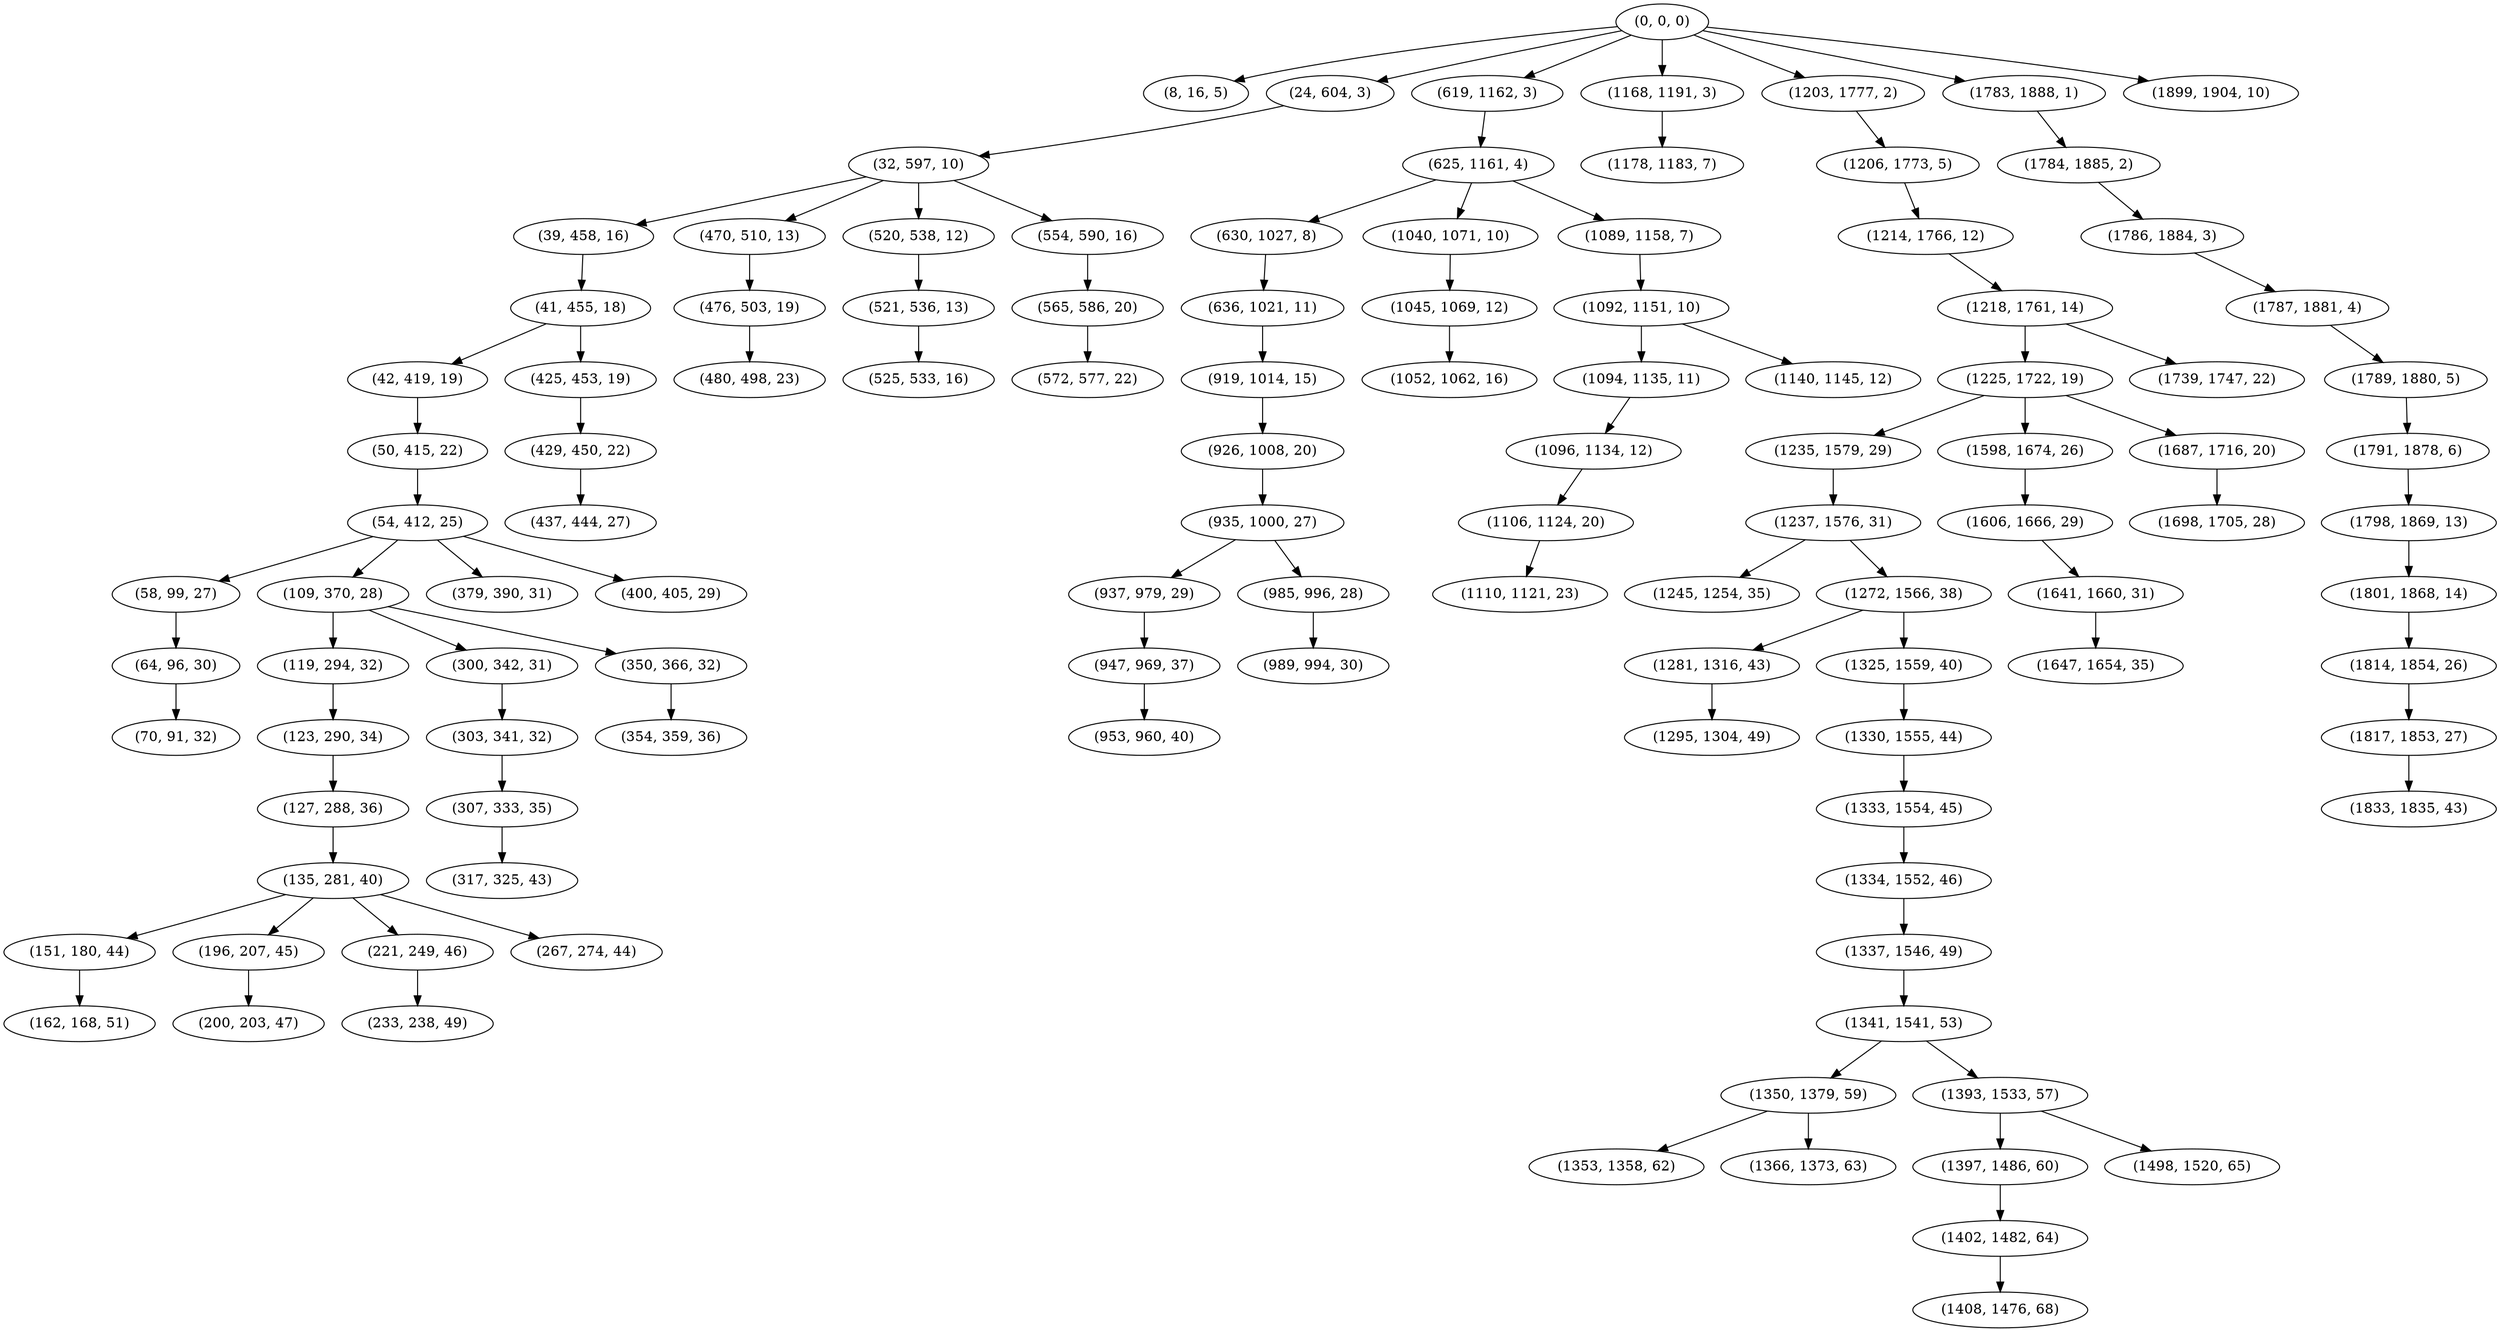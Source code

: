 digraph tree {
    "(0, 0, 0)";
    "(8, 16, 5)";
    "(24, 604, 3)";
    "(32, 597, 10)";
    "(39, 458, 16)";
    "(41, 455, 18)";
    "(42, 419, 19)";
    "(50, 415, 22)";
    "(54, 412, 25)";
    "(58, 99, 27)";
    "(64, 96, 30)";
    "(70, 91, 32)";
    "(109, 370, 28)";
    "(119, 294, 32)";
    "(123, 290, 34)";
    "(127, 288, 36)";
    "(135, 281, 40)";
    "(151, 180, 44)";
    "(162, 168, 51)";
    "(196, 207, 45)";
    "(200, 203, 47)";
    "(221, 249, 46)";
    "(233, 238, 49)";
    "(267, 274, 44)";
    "(300, 342, 31)";
    "(303, 341, 32)";
    "(307, 333, 35)";
    "(317, 325, 43)";
    "(350, 366, 32)";
    "(354, 359, 36)";
    "(379, 390, 31)";
    "(400, 405, 29)";
    "(425, 453, 19)";
    "(429, 450, 22)";
    "(437, 444, 27)";
    "(470, 510, 13)";
    "(476, 503, 19)";
    "(480, 498, 23)";
    "(520, 538, 12)";
    "(521, 536, 13)";
    "(525, 533, 16)";
    "(554, 590, 16)";
    "(565, 586, 20)";
    "(572, 577, 22)";
    "(619, 1162, 3)";
    "(625, 1161, 4)";
    "(630, 1027, 8)";
    "(636, 1021, 11)";
    "(919, 1014, 15)";
    "(926, 1008, 20)";
    "(935, 1000, 27)";
    "(937, 979, 29)";
    "(947, 969, 37)";
    "(953, 960, 40)";
    "(985, 996, 28)";
    "(989, 994, 30)";
    "(1040, 1071, 10)";
    "(1045, 1069, 12)";
    "(1052, 1062, 16)";
    "(1089, 1158, 7)";
    "(1092, 1151, 10)";
    "(1094, 1135, 11)";
    "(1096, 1134, 12)";
    "(1106, 1124, 20)";
    "(1110, 1121, 23)";
    "(1140, 1145, 12)";
    "(1168, 1191, 3)";
    "(1178, 1183, 7)";
    "(1203, 1777, 2)";
    "(1206, 1773, 5)";
    "(1214, 1766, 12)";
    "(1218, 1761, 14)";
    "(1225, 1722, 19)";
    "(1235, 1579, 29)";
    "(1237, 1576, 31)";
    "(1245, 1254, 35)";
    "(1272, 1566, 38)";
    "(1281, 1316, 43)";
    "(1295, 1304, 49)";
    "(1325, 1559, 40)";
    "(1330, 1555, 44)";
    "(1333, 1554, 45)";
    "(1334, 1552, 46)";
    "(1337, 1546, 49)";
    "(1341, 1541, 53)";
    "(1350, 1379, 59)";
    "(1353, 1358, 62)";
    "(1366, 1373, 63)";
    "(1393, 1533, 57)";
    "(1397, 1486, 60)";
    "(1402, 1482, 64)";
    "(1408, 1476, 68)";
    "(1498, 1520, 65)";
    "(1598, 1674, 26)";
    "(1606, 1666, 29)";
    "(1641, 1660, 31)";
    "(1647, 1654, 35)";
    "(1687, 1716, 20)";
    "(1698, 1705, 28)";
    "(1739, 1747, 22)";
    "(1783, 1888, 1)";
    "(1784, 1885, 2)";
    "(1786, 1884, 3)";
    "(1787, 1881, 4)";
    "(1789, 1880, 5)";
    "(1791, 1878, 6)";
    "(1798, 1869, 13)";
    "(1801, 1868, 14)";
    "(1814, 1854, 26)";
    "(1817, 1853, 27)";
    "(1833, 1835, 43)";
    "(1899, 1904, 10)";
    "(0, 0, 0)" -> "(8, 16, 5)";
    "(0, 0, 0)" -> "(24, 604, 3)";
    "(0, 0, 0)" -> "(619, 1162, 3)";
    "(0, 0, 0)" -> "(1168, 1191, 3)";
    "(0, 0, 0)" -> "(1203, 1777, 2)";
    "(0, 0, 0)" -> "(1783, 1888, 1)";
    "(0, 0, 0)" -> "(1899, 1904, 10)";
    "(24, 604, 3)" -> "(32, 597, 10)";
    "(32, 597, 10)" -> "(39, 458, 16)";
    "(32, 597, 10)" -> "(470, 510, 13)";
    "(32, 597, 10)" -> "(520, 538, 12)";
    "(32, 597, 10)" -> "(554, 590, 16)";
    "(39, 458, 16)" -> "(41, 455, 18)";
    "(41, 455, 18)" -> "(42, 419, 19)";
    "(41, 455, 18)" -> "(425, 453, 19)";
    "(42, 419, 19)" -> "(50, 415, 22)";
    "(50, 415, 22)" -> "(54, 412, 25)";
    "(54, 412, 25)" -> "(58, 99, 27)";
    "(54, 412, 25)" -> "(109, 370, 28)";
    "(54, 412, 25)" -> "(379, 390, 31)";
    "(54, 412, 25)" -> "(400, 405, 29)";
    "(58, 99, 27)" -> "(64, 96, 30)";
    "(64, 96, 30)" -> "(70, 91, 32)";
    "(109, 370, 28)" -> "(119, 294, 32)";
    "(109, 370, 28)" -> "(300, 342, 31)";
    "(109, 370, 28)" -> "(350, 366, 32)";
    "(119, 294, 32)" -> "(123, 290, 34)";
    "(123, 290, 34)" -> "(127, 288, 36)";
    "(127, 288, 36)" -> "(135, 281, 40)";
    "(135, 281, 40)" -> "(151, 180, 44)";
    "(135, 281, 40)" -> "(196, 207, 45)";
    "(135, 281, 40)" -> "(221, 249, 46)";
    "(135, 281, 40)" -> "(267, 274, 44)";
    "(151, 180, 44)" -> "(162, 168, 51)";
    "(196, 207, 45)" -> "(200, 203, 47)";
    "(221, 249, 46)" -> "(233, 238, 49)";
    "(300, 342, 31)" -> "(303, 341, 32)";
    "(303, 341, 32)" -> "(307, 333, 35)";
    "(307, 333, 35)" -> "(317, 325, 43)";
    "(350, 366, 32)" -> "(354, 359, 36)";
    "(425, 453, 19)" -> "(429, 450, 22)";
    "(429, 450, 22)" -> "(437, 444, 27)";
    "(470, 510, 13)" -> "(476, 503, 19)";
    "(476, 503, 19)" -> "(480, 498, 23)";
    "(520, 538, 12)" -> "(521, 536, 13)";
    "(521, 536, 13)" -> "(525, 533, 16)";
    "(554, 590, 16)" -> "(565, 586, 20)";
    "(565, 586, 20)" -> "(572, 577, 22)";
    "(619, 1162, 3)" -> "(625, 1161, 4)";
    "(625, 1161, 4)" -> "(630, 1027, 8)";
    "(625, 1161, 4)" -> "(1040, 1071, 10)";
    "(625, 1161, 4)" -> "(1089, 1158, 7)";
    "(630, 1027, 8)" -> "(636, 1021, 11)";
    "(636, 1021, 11)" -> "(919, 1014, 15)";
    "(919, 1014, 15)" -> "(926, 1008, 20)";
    "(926, 1008, 20)" -> "(935, 1000, 27)";
    "(935, 1000, 27)" -> "(937, 979, 29)";
    "(935, 1000, 27)" -> "(985, 996, 28)";
    "(937, 979, 29)" -> "(947, 969, 37)";
    "(947, 969, 37)" -> "(953, 960, 40)";
    "(985, 996, 28)" -> "(989, 994, 30)";
    "(1040, 1071, 10)" -> "(1045, 1069, 12)";
    "(1045, 1069, 12)" -> "(1052, 1062, 16)";
    "(1089, 1158, 7)" -> "(1092, 1151, 10)";
    "(1092, 1151, 10)" -> "(1094, 1135, 11)";
    "(1092, 1151, 10)" -> "(1140, 1145, 12)";
    "(1094, 1135, 11)" -> "(1096, 1134, 12)";
    "(1096, 1134, 12)" -> "(1106, 1124, 20)";
    "(1106, 1124, 20)" -> "(1110, 1121, 23)";
    "(1168, 1191, 3)" -> "(1178, 1183, 7)";
    "(1203, 1777, 2)" -> "(1206, 1773, 5)";
    "(1206, 1773, 5)" -> "(1214, 1766, 12)";
    "(1214, 1766, 12)" -> "(1218, 1761, 14)";
    "(1218, 1761, 14)" -> "(1225, 1722, 19)";
    "(1218, 1761, 14)" -> "(1739, 1747, 22)";
    "(1225, 1722, 19)" -> "(1235, 1579, 29)";
    "(1225, 1722, 19)" -> "(1598, 1674, 26)";
    "(1225, 1722, 19)" -> "(1687, 1716, 20)";
    "(1235, 1579, 29)" -> "(1237, 1576, 31)";
    "(1237, 1576, 31)" -> "(1245, 1254, 35)";
    "(1237, 1576, 31)" -> "(1272, 1566, 38)";
    "(1272, 1566, 38)" -> "(1281, 1316, 43)";
    "(1272, 1566, 38)" -> "(1325, 1559, 40)";
    "(1281, 1316, 43)" -> "(1295, 1304, 49)";
    "(1325, 1559, 40)" -> "(1330, 1555, 44)";
    "(1330, 1555, 44)" -> "(1333, 1554, 45)";
    "(1333, 1554, 45)" -> "(1334, 1552, 46)";
    "(1334, 1552, 46)" -> "(1337, 1546, 49)";
    "(1337, 1546, 49)" -> "(1341, 1541, 53)";
    "(1341, 1541, 53)" -> "(1350, 1379, 59)";
    "(1341, 1541, 53)" -> "(1393, 1533, 57)";
    "(1350, 1379, 59)" -> "(1353, 1358, 62)";
    "(1350, 1379, 59)" -> "(1366, 1373, 63)";
    "(1393, 1533, 57)" -> "(1397, 1486, 60)";
    "(1393, 1533, 57)" -> "(1498, 1520, 65)";
    "(1397, 1486, 60)" -> "(1402, 1482, 64)";
    "(1402, 1482, 64)" -> "(1408, 1476, 68)";
    "(1598, 1674, 26)" -> "(1606, 1666, 29)";
    "(1606, 1666, 29)" -> "(1641, 1660, 31)";
    "(1641, 1660, 31)" -> "(1647, 1654, 35)";
    "(1687, 1716, 20)" -> "(1698, 1705, 28)";
    "(1783, 1888, 1)" -> "(1784, 1885, 2)";
    "(1784, 1885, 2)" -> "(1786, 1884, 3)";
    "(1786, 1884, 3)" -> "(1787, 1881, 4)";
    "(1787, 1881, 4)" -> "(1789, 1880, 5)";
    "(1789, 1880, 5)" -> "(1791, 1878, 6)";
    "(1791, 1878, 6)" -> "(1798, 1869, 13)";
    "(1798, 1869, 13)" -> "(1801, 1868, 14)";
    "(1801, 1868, 14)" -> "(1814, 1854, 26)";
    "(1814, 1854, 26)" -> "(1817, 1853, 27)";
    "(1817, 1853, 27)" -> "(1833, 1835, 43)";
}
